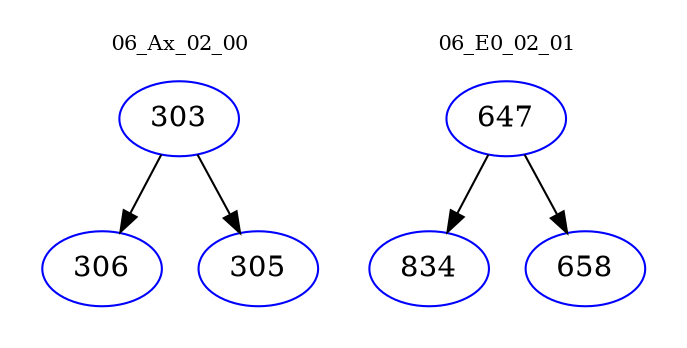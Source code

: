 digraph{
subgraph cluster_0 {
color = white
label = "06_Ax_02_00";
fontsize=10;
T0_303 [label="303", color="blue"]
T0_303 -> T0_306 [color="black"]
T0_306 [label="306", color="blue"]
T0_303 -> T0_305 [color="black"]
T0_305 [label="305", color="blue"]
}
subgraph cluster_1 {
color = white
label = "06_E0_02_01";
fontsize=10;
T1_647 [label="647", color="blue"]
T1_647 -> T1_834 [color="black"]
T1_834 [label="834", color="blue"]
T1_647 -> T1_658 [color="black"]
T1_658 [label="658", color="blue"]
}
}

